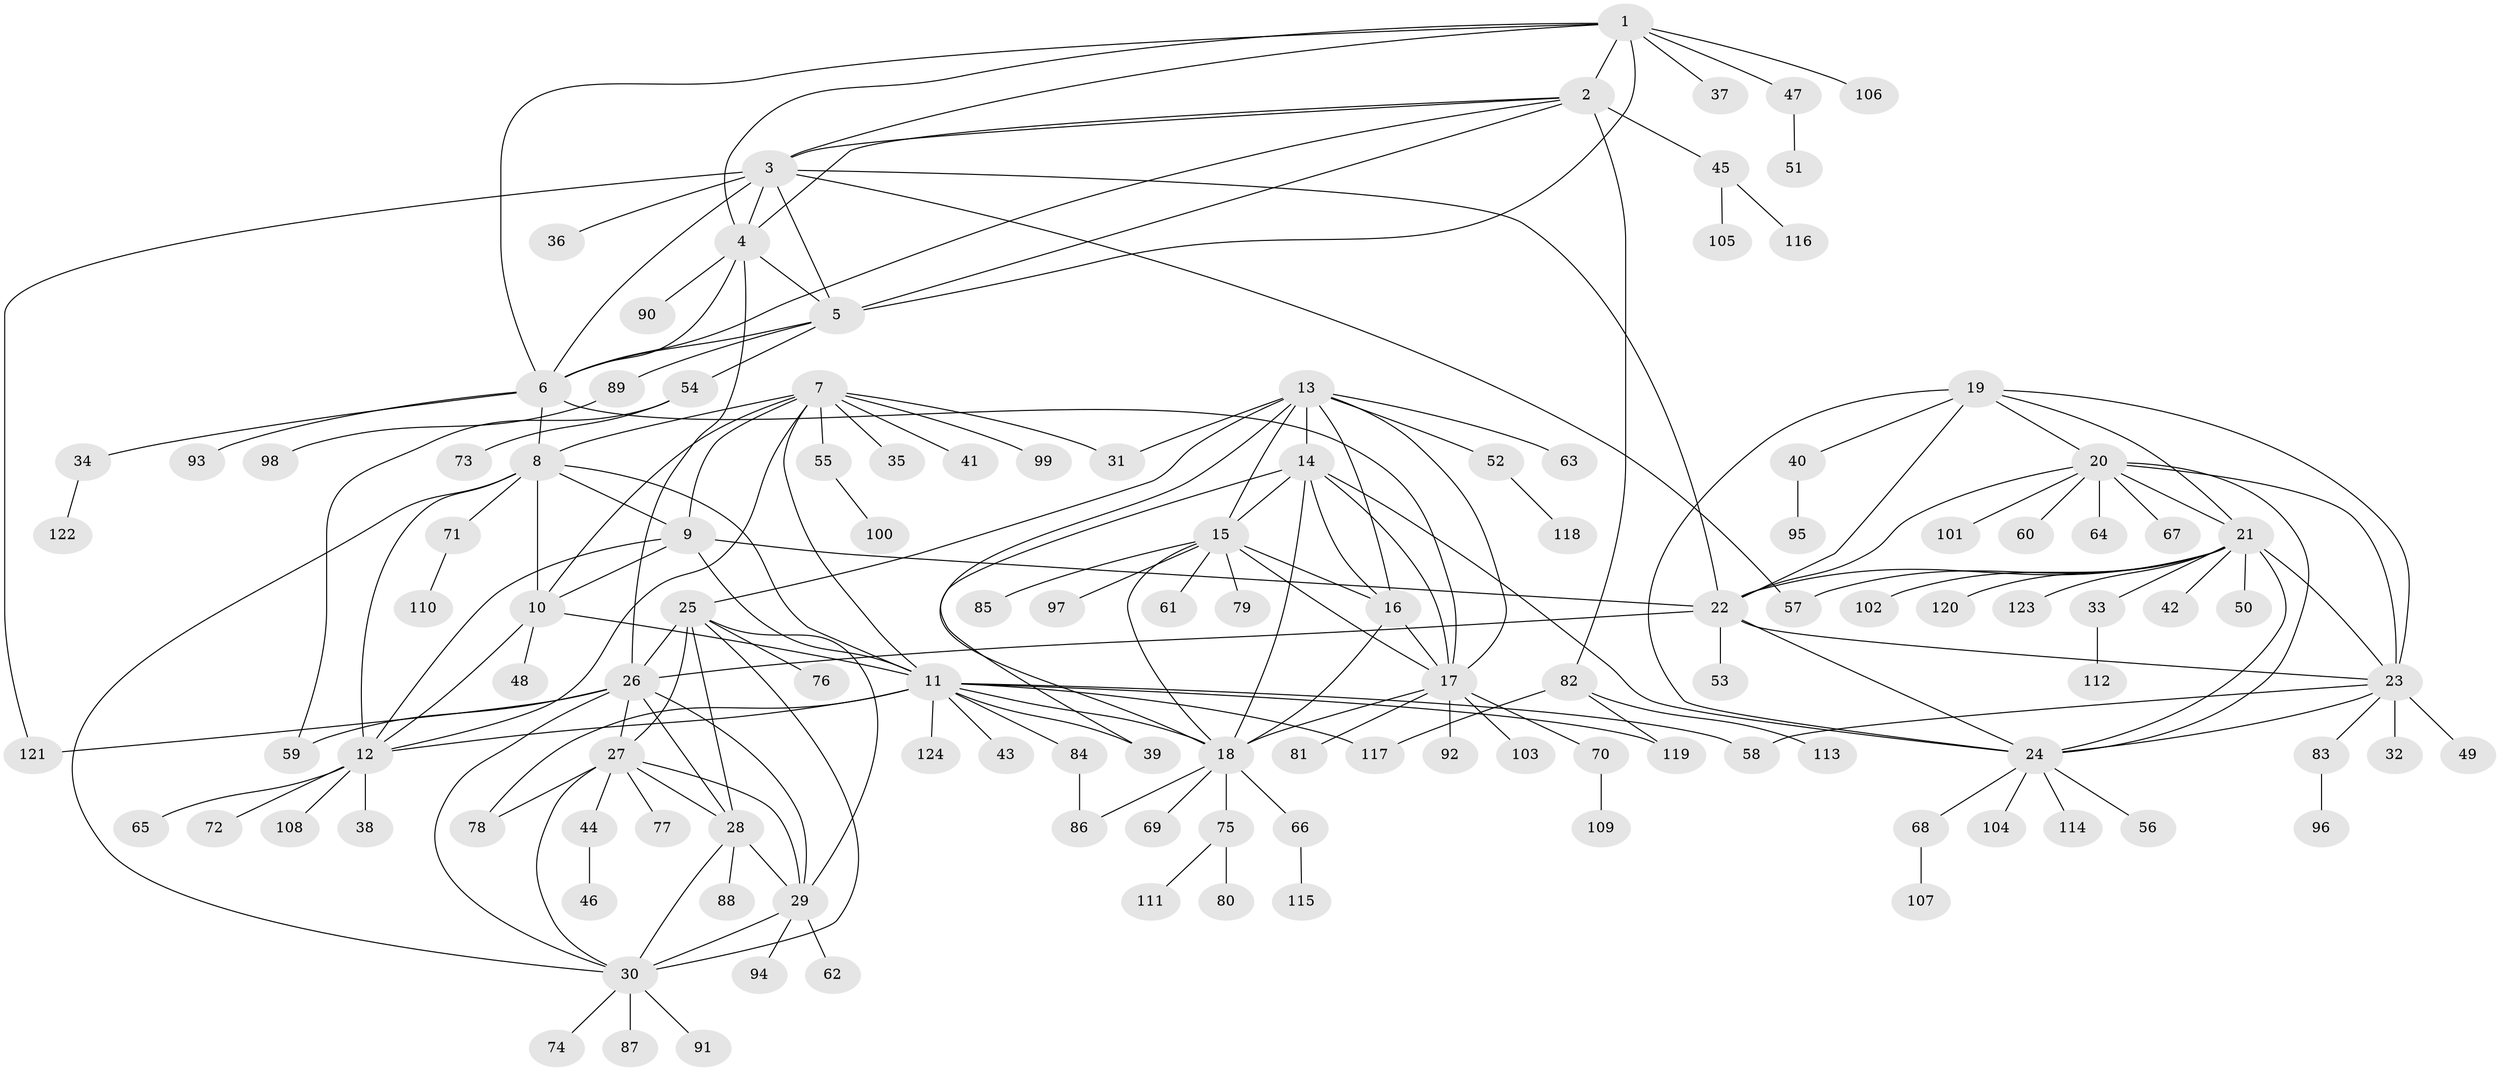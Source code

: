 // Generated by graph-tools (version 1.1) at 2025/26/03/09/25 03:26:39]
// undirected, 124 vertices, 189 edges
graph export_dot {
graph [start="1"]
  node [color=gray90,style=filled];
  1;
  2;
  3;
  4;
  5;
  6;
  7;
  8;
  9;
  10;
  11;
  12;
  13;
  14;
  15;
  16;
  17;
  18;
  19;
  20;
  21;
  22;
  23;
  24;
  25;
  26;
  27;
  28;
  29;
  30;
  31;
  32;
  33;
  34;
  35;
  36;
  37;
  38;
  39;
  40;
  41;
  42;
  43;
  44;
  45;
  46;
  47;
  48;
  49;
  50;
  51;
  52;
  53;
  54;
  55;
  56;
  57;
  58;
  59;
  60;
  61;
  62;
  63;
  64;
  65;
  66;
  67;
  68;
  69;
  70;
  71;
  72;
  73;
  74;
  75;
  76;
  77;
  78;
  79;
  80;
  81;
  82;
  83;
  84;
  85;
  86;
  87;
  88;
  89;
  90;
  91;
  92;
  93;
  94;
  95;
  96;
  97;
  98;
  99;
  100;
  101;
  102;
  103;
  104;
  105;
  106;
  107;
  108;
  109;
  110;
  111;
  112;
  113;
  114;
  115;
  116;
  117;
  118;
  119;
  120;
  121;
  122;
  123;
  124;
  1 -- 2;
  1 -- 3;
  1 -- 4;
  1 -- 5;
  1 -- 6;
  1 -- 37;
  1 -- 47;
  1 -- 106;
  2 -- 3;
  2 -- 4;
  2 -- 5;
  2 -- 6;
  2 -- 45;
  2 -- 82;
  3 -- 4;
  3 -- 5;
  3 -- 6;
  3 -- 22;
  3 -- 36;
  3 -- 57;
  3 -- 121;
  4 -- 5;
  4 -- 6;
  4 -- 26;
  4 -- 90;
  5 -- 6;
  5 -- 54;
  5 -- 89;
  6 -- 8;
  6 -- 17;
  6 -- 34;
  6 -- 93;
  7 -- 8;
  7 -- 9;
  7 -- 10;
  7 -- 11;
  7 -- 12;
  7 -- 31;
  7 -- 35;
  7 -- 41;
  7 -- 55;
  7 -- 99;
  8 -- 9;
  8 -- 10;
  8 -- 11;
  8 -- 12;
  8 -- 30;
  8 -- 71;
  9 -- 10;
  9 -- 11;
  9 -- 12;
  9 -- 22;
  10 -- 11;
  10 -- 12;
  10 -- 48;
  11 -- 12;
  11 -- 18;
  11 -- 39;
  11 -- 43;
  11 -- 58;
  11 -- 78;
  11 -- 84;
  11 -- 117;
  11 -- 119;
  11 -- 124;
  12 -- 38;
  12 -- 65;
  12 -- 72;
  12 -- 108;
  13 -- 14;
  13 -- 15;
  13 -- 16;
  13 -- 17;
  13 -- 18;
  13 -- 25;
  13 -- 31;
  13 -- 52;
  13 -- 63;
  14 -- 15;
  14 -- 16;
  14 -- 17;
  14 -- 18;
  14 -- 24;
  14 -- 39;
  15 -- 16;
  15 -- 17;
  15 -- 18;
  15 -- 61;
  15 -- 79;
  15 -- 85;
  15 -- 97;
  16 -- 17;
  16 -- 18;
  17 -- 18;
  17 -- 70;
  17 -- 81;
  17 -- 92;
  17 -- 103;
  18 -- 66;
  18 -- 69;
  18 -- 75;
  18 -- 86;
  19 -- 20;
  19 -- 21;
  19 -- 22;
  19 -- 23;
  19 -- 24;
  19 -- 40;
  20 -- 21;
  20 -- 22;
  20 -- 23;
  20 -- 24;
  20 -- 60;
  20 -- 64;
  20 -- 67;
  20 -- 101;
  21 -- 22;
  21 -- 23;
  21 -- 24;
  21 -- 33;
  21 -- 42;
  21 -- 50;
  21 -- 57;
  21 -- 102;
  21 -- 120;
  21 -- 123;
  22 -- 23;
  22 -- 24;
  22 -- 26;
  22 -- 53;
  23 -- 24;
  23 -- 32;
  23 -- 49;
  23 -- 58;
  23 -- 83;
  24 -- 56;
  24 -- 68;
  24 -- 104;
  24 -- 114;
  25 -- 26;
  25 -- 27;
  25 -- 28;
  25 -- 29;
  25 -- 30;
  25 -- 76;
  26 -- 27;
  26 -- 28;
  26 -- 29;
  26 -- 30;
  26 -- 59;
  26 -- 121;
  27 -- 28;
  27 -- 29;
  27 -- 30;
  27 -- 44;
  27 -- 77;
  27 -- 78;
  28 -- 29;
  28 -- 30;
  28 -- 88;
  29 -- 30;
  29 -- 62;
  29 -- 94;
  30 -- 74;
  30 -- 87;
  30 -- 91;
  33 -- 112;
  34 -- 122;
  40 -- 95;
  44 -- 46;
  45 -- 105;
  45 -- 116;
  47 -- 51;
  52 -- 118;
  54 -- 59;
  54 -- 73;
  55 -- 100;
  66 -- 115;
  68 -- 107;
  70 -- 109;
  71 -- 110;
  75 -- 80;
  75 -- 111;
  82 -- 113;
  82 -- 117;
  82 -- 119;
  83 -- 96;
  84 -- 86;
  89 -- 98;
}
